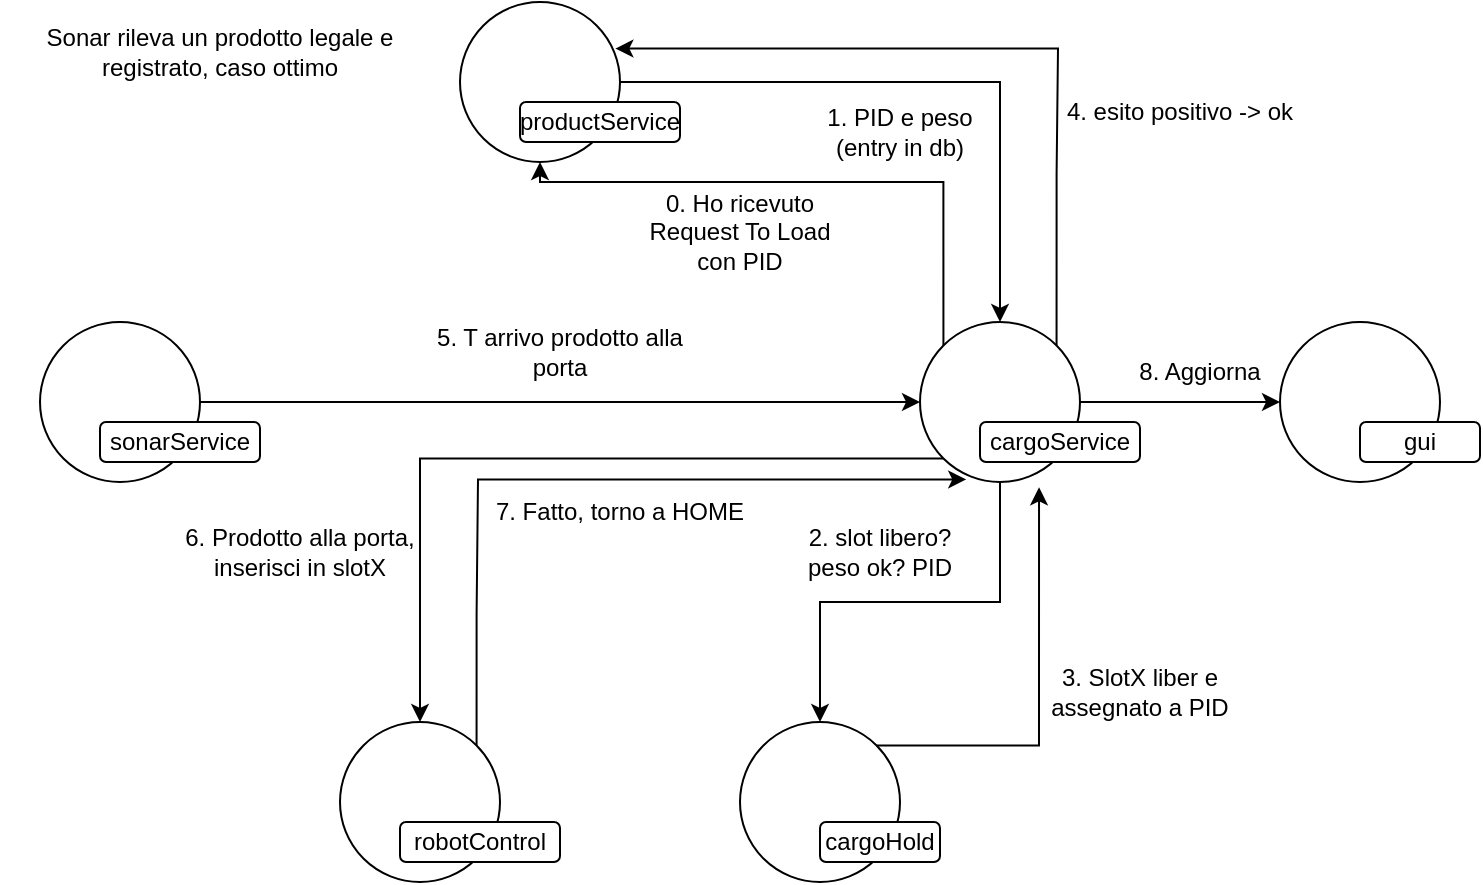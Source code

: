 <mxfile version="28.0.6" pages="4">
  <diagram name="ProdottoDisponibile" id="25Efme0Ay3es9wh1dyTM">
    <mxGraphModel dx="1025" dy="499" grid="1" gridSize="10" guides="1" tooltips="1" connect="1" arrows="1" fold="1" page="1" pageScale="1" pageWidth="827" pageHeight="1169" math="0" shadow="0">
      <root>
        <mxCell id="0" />
        <mxCell id="1" parent="0" />
        <mxCell id="WGEKUS04sTv0rBj9BLx_-32" style="edgeStyle=orthogonalEdgeStyle;rounded=0;orthogonalLoop=1;jettySize=auto;html=1;exitX=1;exitY=0.5;exitDx=0;exitDy=0;entryX=0;entryY=0.5;entryDx=0;entryDy=0;" parent="1" source="WGEKUS04sTv0rBj9BLx_-2" target="WGEKUS04sTv0rBj9BLx_-4" edge="1">
          <mxGeometry relative="1" as="geometry" />
        </mxCell>
        <mxCell id="WGEKUS04sTv0rBj9BLx_-2" value="" style="ellipse;whiteSpace=wrap;html=1;aspect=fixed;" parent="1" vertex="1">
          <mxGeometry x="170" y="240" width="80" height="80" as="geometry" />
        </mxCell>
        <mxCell id="WGEKUS04sTv0rBj9BLx_-3" value="sonarService" style="rounded=1;whiteSpace=wrap;html=1;" parent="1" vertex="1">
          <mxGeometry x="200" y="290" width="80" height="20" as="geometry" />
        </mxCell>
        <mxCell id="WGEKUS04sTv0rBj9BLx_-22" style="edgeStyle=orthogonalEdgeStyle;rounded=0;orthogonalLoop=1;jettySize=auto;html=1;exitX=1;exitY=0;exitDx=0;exitDy=0;entryX=0.971;entryY=0.291;entryDx=0;entryDy=0;entryPerimeter=0;" parent="1" source="WGEKUS04sTv0rBj9BLx_-4" target="WGEKUS04sTv0rBj9BLx_-7" edge="1">
          <mxGeometry relative="1" as="geometry">
            <mxPoint x="678" y="80" as="targetPoint" />
            <Array as="points">
              <mxPoint x="678" y="166" />
              <mxPoint x="679" y="103" />
            </Array>
          </mxGeometry>
        </mxCell>
        <mxCell id="WGEKUS04sTv0rBj9BLx_-24" style="edgeStyle=orthogonalEdgeStyle;rounded=0;orthogonalLoop=1;jettySize=auto;html=1;exitX=0.5;exitY=1;exitDx=0;exitDy=0;entryX=0.5;entryY=0;entryDx=0;entryDy=0;" parent="1" source="WGEKUS04sTv0rBj9BLx_-4" target="WGEKUS04sTv0rBj9BLx_-11" edge="1">
          <mxGeometry relative="1" as="geometry" />
        </mxCell>
        <mxCell id="WGEKUS04sTv0rBj9BLx_-34" style="edgeStyle=orthogonalEdgeStyle;rounded=0;orthogonalLoop=1;jettySize=auto;html=1;exitX=0;exitY=1;exitDx=0;exitDy=0;entryX=0.5;entryY=0;entryDx=0;entryDy=0;" parent="1" source="WGEKUS04sTv0rBj9BLx_-4" target="WGEKUS04sTv0rBj9BLx_-9" edge="1">
          <mxGeometry relative="1" as="geometry" />
        </mxCell>
        <mxCell id="f1D6WuZxMdPs2gHAFTNx-3" style="edgeStyle=orthogonalEdgeStyle;rounded=0;orthogonalLoop=1;jettySize=auto;html=1;exitX=1;exitY=0.5;exitDx=0;exitDy=0;entryX=0;entryY=0.5;entryDx=0;entryDy=0;" parent="1" source="WGEKUS04sTv0rBj9BLx_-4" target="f1D6WuZxMdPs2gHAFTNx-1" edge="1">
          <mxGeometry relative="1" as="geometry" />
        </mxCell>
        <mxCell id="b7JDsCgxkfN641fADbbu-5" style="edgeStyle=orthogonalEdgeStyle;rounded=0;orthogonalLoop=1;jettySize=auto;html=1;exitX=0;exitY=0;exitDx=0;exitDy=0;entryX=0.5;entryY=1;entryDx=0;entryDy=0;" parent="1" source="WGEKUS04sTv0rBj9BLx_-4" target="WGEKUS04sTv0rBj9BLx_-7" edge="1">
          <mxGeometry relative="1" as="geometry">
            <Array as="points">
              <mxPoint x="622" y="170" />
              <mxPoint x="420" y="170" />
            </Array>
          </mxGeometry>
        </mxCell>
        <mxCell id="WGEKUS04sTv0rBj9BLx_-4" value="" style="ellipse;whiteSpace=wrap;html=1;aspect=fixed;" parent="1" vertex="1">
          <mxGeometry x="610" y="240" width="80" height="80" as="geometry" />
        </mxCell>
        <mxCell id="WGEKUS04sTv0rBj9BLx_-5" value="cargoService" style="rounded=1;whiteSpace=wrap;html=1;" parent="1" vertex="1">
          <mxGeometry x="640" y="290" width="80" height="20" as="geometry" />
        </mxCell>
        <mxCell id="WGEKUS04sTv0rBj9BLx_-17" style="edgeStyle=orthogonalEdgeStyle;rounded=0;orthogonalLoop=1;jettySize=auto;html=1;exitX=1;exitY=0.5;exitDx=0;exitDy=0;entryX=0.5;entryY=0;entryDx=0;entryDy=0;" parent="1" source="WGEKUS04sTv0rBj9BLx_-7" target="WGEKUS04sTv0rBj9BLx_-4" edge="1">
          <mxGeometry relative="1" as="geometry" />
        </mxCell>
        <mxCell id="WGEKUS04sTv0rBj9BLx_-7" value="" style="ellipse;whiteSpace=wrap;html=1;aspect=fixed;" parent="1" vertex="1">
          <mxGeometry x="380" y="80" width="80" height="80" as="geometry" />
        </mxCell>
        <mxCell id="WGEKUS04sTv0rBj9BLx_-8" value="productService" style="rounded=1;whiteSpace=wrap;html=1;" parent="1" vertex="1">
          <mxGeometry x="410" y="130" width="80" height="20" as="geometry" />
        </mxCell>
        <mxCell id="WGEKUS04sTv0rBj9BLx_-37" style="edgeStyle=orthogonalEdgeStyle;rounded=0;orthogonalLoop=1;jettySize=auto;html=1;exitX=1;exitY=0;exitDx=0;exitDy=0;entryX=0.289;entryY=0.984;entryDx=0;entryDy=0;entryPerimeter=0;" parent="1" source="WGEKUS04sTv0rBj9BLx_-9" target="WGEKUS04sTv0rBj9BLx_-4" edge="1">
          <mxGeometry relative="1" as="geometry">
            <mxPoint x="388" y="320" as="targetPoint" />
            <Array as="points">
              <mxPoint x="388" y="386" />
              <mxPoint x="389" y="319" />
            </Array>
          </mxGeometry>
        </mxCell>
        <mxCell id="WGEKUS04sTv0rBj9BLx_-9" value="" style="ellipse;whiteSpace=wrap;html=1;aspect=fixed;" parent="1" vertex="1">
          <mxGeometry x="320" y="440" width="80" height="80" as="geometry" />
        </mxCell>
        <mxCell id="WGEKUS04sTv0rBj9BLx_-10" value="robotControl" style="rounded=1;whiteSpace=wrap;html=1;" parent="1" vertex="1">
          <mxGeometry x="350" y="490" width="80" height="20" as="geometry" />
        </mxCell>
        <mxCell id="WGEKUS04sTv0rBj9BLx_-11" value="" style="ellipse;whiteSpace=wrap;html=1;aspect=fixed;" parent="1" vertex="1">
          <mxGeometry x="520" y="440" width="80" height="80" as="geometry" />
        </mxCell>
        <mxCell id="WGEKUS04sTv0rBj9BLx_-12" value="cargoHold" style="rounded=1;whiteSpace=wrap;html=1;" parent="1" vertex="1">
          <mxGeometry x="560" y="490" width="60" height="20" as="geometry" />
        </mxCell>
        <mxCell id="WGEKUS04sTv0rBj9BLx_-15" value="Sonar rileva un prodotto legale e registrato, caso ottimo" style="text;html=1;align=center;verticalAlign=middle;whiteSpace=wrap;rounded=0;" parent="1" vertex="1">
          <mxGeometry x="150" y="90" width="220" height="30" as="geometry" />
        </mxCell>
        <mxCell id="WGEKUS04sTv0rBj9BLx_-18" value="1. PID e peso (entry in db)" style="text;html=1;align=center;verticalAlign=middle;whiteSpace=wrap;rounded=0;" parent="1" vertex="1">
          <mxGeometry x="550" y="130" width="100" height="30" as="geometry" />
        </mxCell>
        <mxCell id="WGEKUS04sTv0rBj9BLx_-23" value="4. esito positivo -&amp;gt; ok" style="text;html=1;align=center;verticalAlign=middle;whiteSpace=wrap;rounded=0;" parent="1" vertex="1">
          <mxGeometry x="680" y="120" width="120" height="30" as="geometry" />
        </mxCell>
        <mxCell id="WGEKUS04sTv0rBj9BLx_-25" value="2. slot libero? peso ok? PID" style="text;html=1;align=center;verticalAlign=middle;whiteSpace=wrap;rounded=0;" parent="1" vertex="1">
          <mxGeometry x="540" y="340" width="100" height="30" as="geometry" />
        </mxCell>
        <mxCell id="WGEKUS04sTv0rBj9BLx_-27" value="3. SlotX liber e assegnato a PID" style="text;html=1;align=center;verticalAlign=middle;whiteSpace=wrap;rounded=0;" parent="1" vertex="1">
          <mxGeometry x="670" y="410" width="100" height="30" as="geometry" />
        </mxCell>
        <mxCell id="WGEKUS04sTv0rBj9BLx_-30" style="edgeStyle=orthogonalEdgeStyle;rounded=0;orthogonalLoop=1;jettySize=auto;html=1;exitX=1;exitY=0;exitDx=0;exitDy=0;entryX=0.744;entryY=1.033;entryDx=0;entryDy=0;entryPerimeter=0;" parent="1" source="WGEKUS04sTv0rBj9BLx_-11" target="WGEKUS04sTv0rBj9BLx_-4" edge="1">
          <mxGeometry relative="1" as="geometry" />
        </mxCell>
        <mxCell id="WGEKUS04sTv0rBj9BLx_-31" value="5. T arrivo prodotto alla porta" style="text;html=1;align=center;verticalAlign=middle;whiteSpace=wrap;rounded=0;" parent="1" vertex="1">
          <mxGeometry x="360" y="240" width="140" height="30" as="geometry" />
        </mxCell>
        <mxCell id="WGEKUS04sTv0rBj9BLx_-35" value="6. Prodotto alla porta, inserisci in slotX" style="text;html=1;align=center;verticalAlign=middle;whiteSpace=wrap;rounded=0;" parent="1" vertex="1">
          <mxGeometry x="230" y="340" width="140" height="30" as="geometry" />
        </mxCell>
        <mxCell id="WGEKUS04sTv0rBj9BLx_-38" value="7. Fatto, torno a HOME" style="text;html=1;align=center;verticalAlign=middle;whiteSpace=wrap;rounded=0;" parent="1" vertex="1">
          <mxGeometry x="390" y="320" width="140" height="30" as="geometry" />
        </mxCell>
        <mxCell id="f1D6WuZxMdPs2gHAFTNx-1" value="" style="ellipse;whiteSpace=wrap;html=1;aspect=fixed;" parent="1" vertex="1">
          <mxGeometry x="790" y="240" width="80" height="80" as="geometry" />
        </mxCell>
        <mxCell id="f1D6WuZxMdPs2gHAFTNx-2" value="gui" style="rounded=1;whiteSpace=wrap;html=1;" parent="1" vertex="1">
          <mxGeometry x="830" y="290" width="60" height="20" as="geometry" />
        </mxCell>
        <mxCell id="f1D6WuZxMdPs2gHAFTNx-4" value="8. Aggiorna" style="text;html=1;align=center;verticalAlign=middle;whiteSpace=wrap;rounded=0;" parent="1" vertex="1">
          <mxGeometry x="690" y="250" width="120" height="30" as="geometry" />
        </mxCell>
        <mxCell id="b7JDsCgxkfN641fADbbu-6" value="0. Ho ricevuto Request To Load con PID" style="text;html=1;align=center;verticalAlign=middle;whiteSpace=wrap;rounded=0;" parent="1" vertex="1">
          <mxGeometry x="470" y="180" width="100" height="30" as="geometry" />
        </mxCell>
      </root>
    </mxGraphModel>
  </diagram>
  <diagram name="Neg1 - illegalProduct" id="JJoJsT08v6iu-mhNfzCP">
    <mxGraphModel dx="1025" dy="499" grid="1" gridSize="10" guides="1" tooltips="1" connect="1" arrows="1" fold="1" page="1" pageScale="1" pageWidth="827" pageHeight="1169" math="0" shadow="0">
      <root>
        <mxCell id="0" />
        <mxCell id="1" parent="0" />
        <mxCell id="7TsAhdL8rtgzQ2KAtKML-1" value="Prodotto non registrato o peso &amp;gt; max" style="text;html=1;align=center;verticalAlign=middle;whiteSpace=wrap;rounded=0;" parent="1" vertex="1">
          <mxGeometry x="400" y="50" width="200" height="50" as="geometry" />
        </mxCell>
        <mxCell id="kh7jRxRdBOwOGf4_5ecX-2" value="" style="ellipse;whiteSpace=wrap;html=1;aspect=fixed;" parent="1" vertex="1">
          <mxGeometry x="70" y="240" width="80" height="80" as="geometry" />
        </mxCell>
        <mxCell id="kh7jRxRdBOwOGf4_5ecX-3" value="sonarService" style="rounded=1;whiteSpace=wrap;html=1;" parent="1" vertex="1">
          <mxGeometry x="100" y="290" width="80" height="20" as="geometry" />
        </mxCell>
        <mxCell id="kh7jRxRdBOwOGf4_5ecX-8" style="edgeStyle=orthogonalEdgeStyle;rounded=0;orthogonalLoop=1;jettySize=auto;html=1;exitX=0;exitY=0;exitDx=0;exitDy=0;entryX=0.5;entryY=1;entryDx=0;entryDy=0;" parent="1" source="kh7jRxRdBOwOGf4_5ecX-9" target="kh7jRxRdBOwOGf4_5ecX-12" edge="1">
          <mxGeometry relative="1" as="geometry">
            <Array as="points">
              <mxPoint x="522" y="170" />
              <mxPoint x="320" y="170" />
            </Array>
          </mxGeometry>
        </mxCell>
        <mxCell id="AK_VR0vXPfZtuDrAQIk0-1" style="edgeStyle=none;curved=1;rounded=0;orthogonalLoop=1;jettySize=auto;html=1;exitX=1;exitY=0.5;exitDx=0;exitDy=0;entryX=0;entryY=0.5;entryDx=0;entryDy=0;fontSize=12;startSize=8;endSize=8;" parent="1" source="kh7jRxRdBOwOGf4_5ecX-9" target="kh7jRxRdBOwOGf4_5ecX-27" edge="1">
          <mxGeometry relative="1" as="geometry" />
        </mxCell>
        <mxCell id="kh7jRxRdBOwOGf4_5ecX-9" value="" style="ellipse;whiteSpace=wrap;html=1;aspect=fixed;" parent="1" vertex="1">
          <mxGeometry x="510" y="240" width="80" height="80" as="geometry" />
        </mxCell>
        <mxCell id="kh7jRxRdBOwOGf4_5ecX-10" value="cargoService" style="rounded=1;whiteSpace=wrap;html=1;" parent="1" vertex="1">
          <mxGeometry x="540" y="290" width="80" height="20" as="geometry" />
        </mxCell>
        <mxCell id="kh7jRxRdBOwOGf4_5ecX-11" style="edgeStyle=orthogonalEdgeStyle;rounded=0;orthogonalLoop=1;jettySize=auto;html=1;exitX=1;exitY=0.5;exitDx=0;exitDy=0;entryX=0.5;entryY=0;entryDx=0;entryDy=0;" parent="1" source="kh7jRxRdBOwOGf4_5ecX-12" target="kh7jRxRdBOwOGf4_5ecX-9" edge="1">
          <mxGeometry relative="1" as="geometry" />
        </mxCell>
        <mxCell id="kh7jRxRdBOwOGf4_5ecX-12" value="" style="ellipse;whiteSpace=wrap;html=1;aspect=fixed;" parent="1" vertex="1">
          <mxGeometry x="280" y="80" width="80" height="80" as="geometry" />
        </mxCell>
        <mxCell id="kh7jRxRdBOwOGf4_5ecX-13" value="productService" style="rounded=1;whiteSpace=wrap;html=1;" parent="1" vertex="1">
          <mxGeometry x="310" y="130" width="80" height="20" as="geometry" />
        </mxCell>
        <mxCell id="kh7jRxRdBOwOGf4_5ecX-15" value="" style="ellipse;whiteSpace=wrap;html=1;aspect=fixed;" parent="1" vertex="1">
          <mxGeometry x="220" y="440" width="80" height="80" as="geometry" />
        </mxCell>
        <mxCell id="kh7jRxRdBOwOGf4_5ecX-16" value="robotControl" style="rounded=1;whiteSpace=wrap;html=1;" parent="1" vertex="1">
          <mxGeometry x="250" y="490" width="80" height="20" as="geometry" />
        </mxCell>
        <mxCell id="kh7jRxRdBOwOGf4_5ecX-17" value="" style="ellipse;whiteSpace=wrap;html=1;aspect=fixed;" parent="1" vertex="1">
          <mxGeometry x="420" y="440" width="80" height="80" as="geometry" />
        </mxCell>
        <mxCell id="kh7jRxRdBOwOGf4_5ecX-18" value="cargoHold" style="rounded=1;whiteSpace=wrap;html=1;" parent="1" vertex="1">
          <mxGeometry x="460" y="490" width="60" height="20" as="geometry" />
        </mxCell>
        <mxCell id="kh7jRxRdBOwOGf4_5ecX-19" value="1. PID assente / peso &amp;gt; MAX" style="text;html=1;align=center;verticalAlign=middle;whiteSpace=wrap;rounded=0;" parent="1" vertex="1">
          <mxGeometry x="450" y="130" width="100" height="30" as="geometry" />
        </mxCell>
        <mxCell id="kh7jRxRdBOwOGf4_5ecX-27" value="" style="ellipse;whiteSpace=wrap;html=1;aspect=fixed;" parent="1" vertex="1">
          <mxGeometry x="690" y="240" width="80" height="80" as="geometry" />
        </mxCell>
        <mxCell id="kh7jRxRdBOwOGf4_5ecX-28" value="gui" style="rounded=1;whiteSpace=wrap;html=1;" parent="1" vertex="1">
          <mxGeometry x="730" y="290" width="60" height="20" as="geometry" />
        </mxCell>
        <mxCell id="kh7jRxRdBOwOGf4_5ecX-31" value="0. Ho ricevuto Request To Load con PID" style="text;html=1;align=center;verticalAlign=middle;whiteSpace=wrap;rounded=0;" parent="1" vertex="1">
          <mxGeometry x="370" y="180" width="100" height="30" as="geometry" />
        </mxCell>
        <mxCell id="AK_VR0vXPfZtuDrAQIk0-2" value="2. Aggiorna" style="text;html=1;align=center;verticalAlign=middle;whiteSpace=wrap;rounded=0;" parent="1" vertex="1">
          <mxGeometry x="580" y="250" width="120" height="30" as="geometry" />
        </mxCell>
      </root>
    </mxGraphModel>
  </diagram>
  <diagram name="Neg2 - interrupt" id="SZKAoKg2T0jrM4w7HBy4">
    <mxGraphModel dx="1025" dy="499" grid="1" gridSize="10" guides="1" tooltips="1" connect="1" arrows="1" fold="1" page="1" pageScale="1" pageWidth="827" pageHeight="1169" math="0" shadow="0">
      <root>
        <mxCell id="0" />
        <mxCell id="1" parent="0" />
        <mxCell id="uiuxDL_elA8yQI4Zi2Tw-1" value="Interrupt descritto nei requisiti" style="text;html=1;align=center;verticalAlign=middle;whiteSpace=wrap;rounded=0;" parent="1" vertex="1">
          <mxGeometry x="40" y="20" width="190" height="30" as="geometry" />
        </mxCell>
        <mxCell id="GBLBe9M7HUZ7NNClnXE3-1" style="edgeStyle=orthogonalEdgeStyle;rounded=0;orthogonalLoop=1;jettySize=auto;html=1;exitX=1;exitY=0.5;exitDx=0;exitDy=0;entryX=0;entryY=0.5;entryDx=0;entryDy=0;" parent="1" source="GBLBe9M7HUZ7NNClnXE3-2" target="GBLBe9M7HUZ7NNClnXE3-9" edge="1">
          <mxGeometry relative="1" as="geometry" />
        </mxCell>
        <mxCell id="GBLBe9M7HUZ7NNClnXE3-2" value="" style="ellipse;whiteSpace=wrap;html=1;aspect=fixed;" parent="1" vertex="1">
          <mxGeometry x="130" y="220" width="80" height="80" as="geometry" />
        </mxCell>
        <mxCell id="GBLBe9M7HUZ7NNClnXE3-3" value="sonarService" style="rounded=1;whiteSpace=wrap;html=1;" parent="1" vertex="1">
          <mxGeometry x="160" y="270" width="80" height="20" as="geometry" />
        </mxCell>
        <mxCell id="GBLBe9M7HUZ7NNClnXE3-4" style="edgeStyle=orthogonalEdgeStyle;rounded=0;orthogonalLoop=1;jettySize=auto;html=1;exitX=1;exitY=0;exitDx=0;exitDy=0;entryX=0.971;entryY=0.291;entryDx=0;entryDy=0;entryPerimeter=0;" parent="1" source="GBLBe9M7HUZ7NNClnXE3-9" target="GBLBe9M7HUZ7NNClnXE3-12" edge="1">
          <mxGeometry relative="1" as="geometry">
            <mxPoint x="638" y="60" as="targetPoint" />
            <Array as="points">
              <mxPoint x="638" y="146" />
              <mxPoint x="639" y="83" />
            </Array>
          </mxGeometry>
        </mxCell>
        <mxCell id="GBLBe9M7HUZ7NNClnXE3-5" style="edgeStyle=orthogonalEdgeStyle;rounded=0;orthogonalLoop=1;jettySize=auto;html=1;exitX=0.5;exitY=1;exitDx=0;exitDy=0;entryX=0.5;entryY=0;entryDx=0;entryDy=0;" parent="1" source="GBLBe9M7HUZ7NNClnXE3-9" target="GBLBe9M7HUZ7NNClnXE3-17" edge="1">
          <mxGeometry relative="1" as="geometry" />
        </mxCell>
        <mxCell id="GBLBe9M7HUZ7NNClnXE3-8" style="edgeStyle=orthogonalEdgeStyle;rounded=0;orthogonalLoop=1;jettySize=auto;html=1;exitX=0;exitY=0;exitDx=0;exitDy=0;entryX=0.5;entryY=1;entryDx=0;entryDy=0;" parent="1" source="GBLBe9M7HUZ7NNClnXE3-9" target="GBLBe9M7HUZ7NNClnXE3-12" edge="1">
          <mxGeometry relative="1" as="geometry">
            <Array as="points">
              <mxPoint x="582" y="150" />
              <mxPoint x="380" y="150" />
            </Array>
          </mxGeometry>
        </mxCell>
        <mxCell id="tBO8AAmjAjPt6X4575wv-1" style="edgeStyle=none;curved=1;rounded=0;orthogonalLoop=1;jettySize=auto;html=1;exitX=1;exitY=0.5;exitDx=0;exitDy=0;entryX=0;entryY=0.5;entryDx=0;entryDy=0;fontSize=12;startSize=8;endSize=8;" parent="1" source="GBLBe9M7HUZ7NNClnXE3-9" target="GBLBe9M7HUZ7NNClnXE3-27" edge="1">
          <mxGeometry relative="1" as="geometry" />
        </mxCell>
        <mxCell id="GBLBe9M7HUZ7NNClnXE3-9" value="" style="ellipse;whiteSpace=wrap;html=1;aspect=fixed;" parent="1" vertex="1">
          <mxGeometry x="570" y="220" width="80" height="80" as="geometry" />
        </mxCell>
        <mxCell id="GBLBe9M7HUZ7NNClnXE3-10" value="cargoService" style="rounded=1;whiteSpace=wrap;html=1;" parent="1" vertex="1">
          <mxGeometry x="600" y="270" width="80" height="20" as="geometry" />
        </mxCell>
        <mxCell id="GBLBe9M7HUZ7NNClnXE3-11" style="edgeStyle=orthogonalEdgeStyle;rounded=0;orthogonalLoop=1;jettySize=auto;html=1;exitX=1;exitY=0.5;exitDx=0;exitDy=0;entryX=0.5;entryY=0;entryDx=0;entryDy=0;" parent="1" source="GBLBe9M7HUZ7NNClnXE3-12" target="GBLBe9M7HUZ7NNClnXE3-9" edge="1">
          <mxGeometry relative="1" as="geometry" />
        </mxCell>
        <mxCell id="GBLBe9M7HUZ7NNClnXE3-12" value="" style="ellipse;whiteSpace=wrap;html=1;aspect=fixed;" parent="1" vertex="1">
          <mxGeometry x="340" y="60" width="80" height="80" as="geometry" />
        </mxCell>
        <mxCell id="GBLBe9M7HUZ7NNClnXE3-13" value="productService" style="rounded=1;whiteSpace=wrap;html=1;" parent="1" vertex="1">
          <mxGeometry x="370" y="110" width="80" height="20" as="geometry" />
        </mxCell>
        <mxCell id="GBLBe9M7HUZ7NNClnXE3-15" value="" style="ellipse;whiteSpace=wrap;html=1;aspect=fixed;" parent="1" vertex="1">
          <mxGeometry x="280" y="420" width="80" height="80" as="geometry" />
        </mxCell>
        <mxCell id="GBLBe9M7HUZ7NNClnXE3-16" value="robotControl" style="rounded=1;whiteSpace=wrap;html=1;" parent="1" vertex="1">
          <mxGeometry x="310" y="470" width="80" height="20" as="geometry" />
        </mxCell>
        <mxCell id="GBLBe9M7HUZ7NNClnXE3-17" value="" style="ellipse;whiteSpace=wrap;html=1;aspect=fixed;" parent="1" vertex="1">
          <mxGeometry x="480" y="420" width="80" height="80" as="geometry" />
        </mxCell>
        <mxCell id="GBLBe9M7HUZ7NNClnXE3-18" value="cargoHold" style="rounded=1;whiteSpace=wrap;html=1;" parent="1" vertex="1">
          <mxGeometry x="520" y="470" width="60" height="20" as="geometry" />
        </mxCell>
        <mxCell id="GBLBe9M7HUZ7NNClnXE3-19" value="1. PID e peso (entry in db)" style="text;html=1;align=center;verticalAlign=middle;whiteSpace=wrap;rounded=0;" parent="1" vertex="1">
          <mxGeometry x="510" y="110" width="100" height="30" as="geometry" />
        </mxCell>
        <mxCell id="GBLBe9M7HUZ7NNClnXE3-20" value="4. esito positivo -&amp;gt; ok" style="text;html=1;align=center;verticalAlign=middle;whiteSpace=wrap;rounded=0;" parent="1" vertex="1">
          <mxGeometry x="640" y="100" width="120" height="30" as="geometry" />
        </mxCell>
        <mxCell id="GBLBe9M7HUZ7NNClnXE3-21" value="2. slot libero? peso ok? PID" style="text;html=1;align=center;verticalAlign=middle;whiteSpace=wrap;rounded=0;" parent="1" vertex="1">
          <mxGeometry x="500" y="320" width="100" height="30" as="geometry" />
        </mxCell>
        <mxCell id="GBLBe9M7HUZ7NNClnXE3-22" value="3. SlotX liber e assegnato a PID" style="text;html=1;align=center;verticalAlign=middle;whiteSpace=wrap;rounded=0;" parent="1" vertex="1">
          <mxGeometry x="630" y="390" width="100" height="30" as="geometry" />
        </mxCell>
        <mxCell id="GBLBe9M7HUZ7NNClnXE3-23" style="edgeStyle=orthogonalEdgeStyle;rounded=0;orthogonalLoop=1;jettySize=auto;html=1;exitX=1;exitY=0;exitDx=0;exitDy=0;entryX=0.744;entryY=1.033;entryDx=0;entryDy=0;entryPerimeter=0;" parent="1" source="GBLBe9M7HUZ7NNClnXE3-17" target="GBLBe9M7HUZ7NNClnXE3-9" edge="1">
          <mxGeometry relative="1" as="geometry" />
        </mxCell>
        <mxCell id="GBLBe9M7HUZ7NNClnXE3-24" value="5. Sonar failure. D &amp;gt; DFREE per almeno 3 sec" style="text;html=1;align=center;verticalAlign=middle;whiteSpace=wrap;rounded=0;" parent="1" vertex="1">
          <mxGeometry x="230" y="220" width="140" height="30" as="geometry" />
        </mxCell>
        <mxCell id="GBLBe9M7HUZ7NNClnXE3-27" value="" style="ellipse;whiteSpace=wrap;html=1;aspect=fixed;" parent="1" vertex="1">
          <mxGeometry x="750" y="220" width="80" height="80" as="geometry" />
        </mxCell>
        <mxCell id="GBLBe9M7HUZ7NNClnXE3-28" value="gui" style="rounded=1;whiteSpace=wrap;html=1;" parent="1" vertex="1">
          <mxGeometry x="790" y="270" width="60" height="20" as="geometry" />
        </mxCell>
        <mxCell id="GBLBe9M7HUZ7NNClnXE3-31" value="0. Ho ricevuto Request To Load con PID" style="text;html=1;align=center;verticalAlign=middle;whiteSpace=wrap;rounded=0;" parent="1" vertex="1">
          <mxGeometry x="430" y="160" width="100" height="30" as="geometry" />
        </mxCell>
        <mxCell id="uo6nv0FwG1k0BHqkp9Sb-1" value="6. Aggiorna" style="text;html=1;align=center;verticalAlign=middle;whiteSpace=wrap;rounded=0;" parent="1" vertex="1">
          <mxGeometry x="640" y="230" width="120" height="30" as="geometry" />
        </mxCell>
      </root>
    </mxGraphModel>
  </diagram>
  <diagram name="Neg3 - Slot Occupati" id="phj9aQP11ByOH9yMrtvx">
    <mxGraphModel dx="1025" dy="499" grid="1" gridSize="10" guides="1" tooltips="1" connect="1" arrows="1" fold="1" page="1" pageScale="1" pageWidth="827" pageHeight="1169" math="0" shadow="0">
      <root>
        <mxCell id="0" />
        <mxCell id="1" parent="0" />
        <mxCell id="AgatTy13-pNeH2oPpSTZ-1" value="Prodotto legale - Slot occupati" style="text;html=1;align=center;verticalAlign=middle;whiteSpace=wrap;rounded=0;" parent="1" vertex="1">
          <mxGeometry x="40" y="20" width="210" height="30" as="geometry" />
        </mxCell>
        <mxCell id="zKPX1PJQiBBPevh5m__w-2" value="" style="ellipse;whiteSpace=wrap;html=1;aspect=fixed;" parent="1" vertex="1">
          <mxGeometry x="50" y="210" width="80" height="80" as="geometry" />
        </mxCell>
        <mxCell id="zKPX1PJQiBBPevh5m__w-3" value="sonarService" style="rounded=1;whiteSpace=wrap;html=1;" parent="1" vertex="1">
          <mxGeometry x="80" y="260" width="80" height="20" as="geometry" />
        </mxCell>
        <mxCell id="zKPX1PJQiBBPevh5m__w-5" style="edgeStyle=orthogonalEdgeStyle;rounded=0;orthogonalLoop=1;jettySize=auto;html=1;exitX=0.5;exitY=1;exitDx=0;exitDy=0;entryX=0.5;entryY=0;entryDx=0;entryDy=0;" parent="1" source="zKPX1PJQiBBPevh5m__w-9" target="zKPX1PJQiBBPevh5m__w-17" edge="1">
          <mxGeometry relative="1" as="geometry" />
        </mxCell>
        <mxCell id="zKPX1PJQiBBPevh5m__w-7" style="edgeStyle=orthogonalEdgeStyle;rounded=0;orthogonalLoop=1;jettySize=auto;html=1;exitX=1;exitY=0.5;exitDx=0;exitDy=0;entryX=0;entryY=0.5;entryDx=0;entryDy=0;" parent="1" source="zKPX1PJQiBBPevh5m__w-9" target="zKPX1PJQiBBPevh5m__w-27" edge="1">
          <mxGeometry relative="1" as="geometry" />
        </mxCell>
        <mxCell id="zKPX1PJQiBBPevh5m__w-8" style="edgeStyle=orthogonalEdgeStyle;rounded=0;orthogonalLoop=1;jettySize=auto;html=1;exitX=0;exitY=0;exitDx=0;exitDy=0;entryX=0.5;entryY=1;entryDx=0;entryDy=0;" parent="1" source="zKPX1PJQiBBPevh5m__w-9" target="zKPX1PJQiBBPevh5m__w-12" edge="1">
          <mxGeometry relative="1" as="geometry">
            <Array as="points">
              <mxPoint x="502" y="140" />
              <mxPoint x="300" y="140" />
            </Array>
          </mxGeometry>
        </mxCell>
        <mxCell id="zKPX1PJQiBBPevh5m__w-9" value="" style="ellipse;whiteSpace=wrap;html=1;aspect=fixed;" parent="1" vertex="1">
          <mxGeometry x="490" y="210" width="80" height="80" as="geometry" />
        </mxCell>
        <mxCell id="zKPX1PJQiBBPevh5m__w-10" value="cargoService" style="rounded=1;whiteSpace=wrap;html=1;" parent="1" vertex="1">
          <mxGeometry x="520" y="260" width="80" height="20" as="geometry" />
        </mxCell>
        <mxCell id="zKPX1PJQiBBPevh5m__w-11" style="edgeStyle=orthogonalEdgeStyle;rounded=0;orthogonalLoop=1;jettySize=auto;html=1;exitX=1;exitY=0.5;exitDx=0;exitDy=0;entryX=0.5;entryY=0;entryDx=0;entryDy=0;" parent="1" source="zKPX1PJQiBBPevh5m__w-12" target="zKPX1PJQiBBPevh5m__w-9" edge="1">
          <mxGeometry relative="1" as="geometry" />
        </mxCell>
        <mxCell id="zKPX1PJQiBBPevh5m__w-12" value="" style="ellipse;whiteSpace=wrap;html=1;aspect=fixed;" parent="1" vertex="1">
          <mxGeometry x="260" y="50" width="80" height="80" as="geometry" />
        </mxCell>
        <mxCell id="zKPX1PJQiBBPevh5m__w-13" value="productService" style="rounded=1;whiteSpace=wrap;html=1;" parent="1" vertex="1">
          <mxGeometry x="290" y="100" width="80" height="20" as="geometry" />
        </mxCell>
        <mxCell id="zKPX1PJQiBBPevh5m__w-15" value="" style="ellipse;whiteSpace=wrap;html=1;aspect=fixed;" parent="1" vertex="1">
          <mxGeometry x="200" y="410" width="80" height="80" as="geometry" />
        </mxCell>
        <mxCell id="zKPX1PJQiBBPevh5m__w-16" value="robotControl" style="rounded=1;whiteSpace=wrap;html=1;" parent="1" vertex="1">
          <mxGeometry x="230" y="460" width="80" height="20" as="geometry" />
        </mxCell>
        <mxCell id="zKPX1PJQiBBPevh5m__w-17" value="" style="ellipse;whiteSpace=wrap;html=1;aspect=fixed;" parent="1" vertex="1">
          <mxGeometry x="400" y="410" width="80" height="80" as="geometry" />
        </mxCell>
        <mxCell id="zKPX1PJQiBBPevh5m__w-18" value="cargoHold" style="rounded=1;whiteSpace=wrap;html=1;" parent="1" vertex="1">
          <mxGeometry x="440" y="460" width="60" height="20" as="geometry" />
        </mxCell>
        <mxCell id="zKPX1PJQiBBPevh5m__w-19" value="1. PID e peso (entry in db)" style="text;html=1;align=center;verticalAlign=middle;whiteSpace=wrap;rounded=0;" parent="1" vertex="1">
          <mxGeometry x="430" y="100" width="100" height="30" as="geometry" />
        </mxCell>
        <mxCell id="zKPX1PJQiBBPevh5m__w-21" value="2. slot libero? peso ok? PID" style="text;html=1;align=center;verticalAlign=middle;whiteSpace=wrap;rounded=0;" parent="1" vertex="1">
          <mxGeometry x="420" y="310" width="100" height="30" as="geometry" />
        </mxCell>
        <mxCell id="zKPX1PJQiBBPevh5m__w-22" value="3. Slot occupati" style="text;html=1;align=center;verticalAlign=middle;whiteSpace=wrap;rounded=0;" parent="1" vertex="1">
          <mxGeometry x="550" y="380" width="100" height="30" as="geometry" />
        </mxCell>
        <mxCell id="zKPX1PJQiBBPevh5m__w-23" style="edgeStyle=orthogonalEdgeStyle;rounded=0;orthogonalLoop=1;jettySize=auto;html=1;exitX=1;exitY=0;exitDx=0;exitDy=0;entryX=0.744;entryY=1.033;entryDx=0;entryDy=0;entryPerimeter=0;" parent="1" source="zKPX1PJQiBBPevh5m__w-17" target="zKPX1PJQiBBPevh5m__w-9" edge="1">
          <mxGeometry relative="1" as="geometry" />
        </mxCell>
        <mxCell id="zKPX1PJQiBBPevh5m__w-27" value="" style="ellipse;whiteSpace=wrap;html=1;aspect=fixed;" parent="1" vertex="1">
          <mxGeometry x="670" y="210" width="80" height="80" as="geometry" />
        </mxCell>
        <mxCell id="zKPX1PJQiBBPevh5m__w-28" value="gui" style="rounded=1;whiteSpace=wrap;html=1;" parent="1" vertex="1">
          <mxGeometry x="710" y="260" width="60" height="20" as="geometry" />
        </mxCell>
        <mxCell id="zKPX1PJQiBBPevh5m__w-29" value="4. Aggiorna" style="text;html=1;align=center;verticalAlign=middle;whiteSpace=wrap;rounded=0;" parent="1" vertex="1">
          <mxGeometry x="570" y="220" width="120" height="30" as="geometry" />
        </mxCell>
        <mxCell id="zKPX1PJQiBBPevh5m__w-31" value="0. Ho ricevuto Request To Load con PID" style="text;html=1;align=center;verticalAlign=middle;whiteSpace=wrap;rounded=0;" parent="1" vertex="1">
          <mxGeometry x="350" y="150" width="100" height="30" as="geometry" />
        </mxCell>
      </root>
    </mxGraphModel>
  </diagram>
</mxfile>
